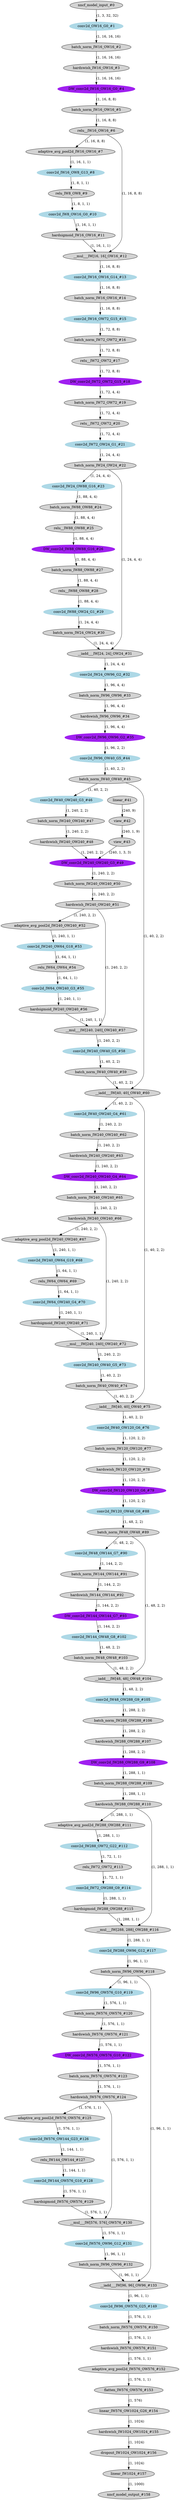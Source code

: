 strict digraph  {
"0 /nncf_model_input_0" [id=0, label="nncf_model_input_#0", style=filled, type=nncf_model_input];
"1 MobileNetV3/Sequential[features]/Conv2dNormActivation[0]/NNCFConv2d[0]/conv2d_0" [color=lightblue, id=1, label="conv2d_OW16_G0_#1", style=filled, type=conv2d];
"2 MobileNetV3/Sequential[features]/Conv2dNormActivation[0]/NNCFBatchNorm2d[1]/batch_norm_0" [id=2, label="batch_norm_IW16_OW16_#2", style=filled, type=batch_norm];
"3 MobileNetV3/Sequential[features]/Conv2dNormActivation[0]/Hardswish[2]/hardswish_0" [id=3, label="hardswish_IW16_OW16_#3", style=filled, type=hardswish];
"4 MobileNetV3/Sequential[features]/InvertedResidual[1]/Sequential[block]/Conv2dNormActivation[0]/NNCFConv2d[0]/conv2d_0" [color=purple, id=4, label="DW_conv2d_IW16_OW16_G0_#4", style=filled, type=conv2d];
"5 MobileNetV3/Sequential[features]/InvertedResidual[1]/Sequential[block]/Conv2dNormActivation[0]/NNCFBatchNorm2d[1]/batch_norm_0" [id=5, label="batch_norm_IW16_OW16_#5", style=filled, type=batch_norm];
"6 MobileNetV3/Sequential[features]/InvertedResidual[1]/Sequential[block]/Conv2dNormActivation[0]/ReLU[2]/relu__0" [id=6, label="relu__IW16_OW16_#6", style=filled, type=relu_];
"7 MobileNetV3/Sequential[features]/InvertedResidual[1]/Sequential[block]/SqueezeExcitation[1]/AdaptiveAvgPool2d[avgpool]/adaptive_avg_pool2d_0" [id=7, label="adaptive_avg_pool2d_IW16_OW16_#7", style=filled, type=adaptive_avg_pool2d];
"8 MobileNetV3/Sequential[features]/InvertedResidual[1]/Sequential[block]/SqueezeExcitation[1]/NNCFConv2d[fc1]/conv2d_0" [color=lightblue, id=8, label="conv2d_IW16_OW8_G13_#8", style=filled, type=conv2d];
"9 MobileNetV3/Sequential[features]/InvertedResidual[1]/Sequential[block]/SqueezeExcitation[1]/ReLU[activation]/relu_0" [id=9, label="relu_IW8_OW8_#9", style=filled, type=relu];
"10 MobileNetV3/Sequential[features]/InvertedResidual[1]/Sequential[block]/SqueezeExcitation[1]/NNCFConv2d[fc2]/conv2d_0" [color=lightblue, id=10, label="conv2d_IW8_OW16_G0_#10", style=filled, type=conv2d];
"11 MobileNetV3/Sequential[features]/InvertedResidual[1]/Sequential[block]/SqueezeExcitation[1]/Hardsigmoid[scale_activation]/hardsigmoid_0" [id=11, label="hardsigmoid_IW16_OW16_#11", style=filled, type=hardsigmoid];
"12 MobileNetV3/Sequential[features]/InvertedResidual[1]/Sequential[block]/SqueezeExcitation[1]/__mul___0" [id=12, label="__mul___IW[16, 16]_OW16_#12", style=filled, type=__mul__];
"13 MobileNetV3/Sequential[features]/InvertedResidual[1]/Sequential[block]/Conv2dNormActivation[2]/NNCFConv2d[0]/conv2d_0" [color=lightblue, id=13, label="conv2d_IW16_OW16_G14_#13", style=filled, type=conv2d];
"14 MobileNetV3/Sequential[features]/InvertedResidual[1]/Sequential[block]/Conv2dNormActivation[2]/NNCFBatchNorm2d[1]/batch_norm_0" [id=14, label="batch_norm_IW16_OW16_#14", style=filled, type=batch_norm];
"15 MobileNetV3/Sequential[features]/InvertedResidual[2]/Sequential[block]/Conv2dNormActivation[0]/NNCFConv2d[0]/conv2d_0" [color=lightblue, id=15, label="conv2d_IW16_OW72_G15_#15", style=filled, type=conv2d];
"16 MobileNetV3/Sequential[features]/InvertedResidual[2]/Sequential[block]/Conv2dNormActivation[0]/NNCFBatchNorm2d[1]/batch_norm_0" [id=16, label="batch_norm_IW72_OW72_#16", style=filled, type=batch_norm];
"17 MobileNetV3/Sequential[features]/InvertedResidual[2]/Sequential[block]/Conv2dNormActivation[0]/ReLU[2]/relu__0" [id=17, label="relu__IW72_OW72_#17", style=filled, type=relu_];
"18 MobileNetV3/Sequential[features]/InvertedResidual[2]/Sequential[block]/Conv2dNormActivation[1]/NNCFConv2d[0]/conv2d_0" [color=purple, id=18, label="DW_conv2d_IW72_OW72_G15_#18", style=filled, type=conv2d];
"19 MobileNetV3/Sequential[features]/InvertedResidual[2]/Sequential[block]/Conv2dNormActivation[1]/NNCFBatchNorm2d[1]/batch_norm_0" [id=19, label="batch_norm_IW72_OW72_#19", style=filled, type=batch_norm];
"20 MobileNetV3/Sequential[features]/InvertedResidual[2]/Sequential[block]/Conv2dNormActivation[1]/ReLU[2]/relu__0" [id=20, label="relu__IW72_OW72_#20", style=filled, type=relu_];
"21 MobileNetV3/Sequential[features]/InvertedResidual[2]/Sequential[block]/Conv2dNormActivation[2]/NNCFConv2d[0]/conv2d_0" [color=lightblue, id=21, label="conv2d_IW72_OW24_G1_#21", style=filled, type=conv2d];
"22 MobileNetV3/Sequential[features]/InvertedResidual[2]/Sequential[block]/Conv2dNormActivation[2]/NNCFBatchNorm2d[1]/batch_norm_0" [id=22, label="batch_norm_IW24_OW24_#22", style=filled, type=batch_norm];
"23 MobileNetV3/Sequential[features]/InvertedResidual[3]/Sequential[block]/Conv2dNormActivation[0]/NNCFConv2d[0]/conv2d_0" [color=lightblue, id=23, label="conv2d_IW24_OW88_G16_#23", style=filled, type=conv2d];
"24 MobileNetV3/Sequential[features]/InvertedResidual[3]/Sequential[block]/Conv2dNormActivation[0]/NNCFBatchNorm2d[1]/batch_norm_0" [id=24, label="batch_norm_IW88_OW88_#24", style=filled, type=batch_norm];
"25 MobileNetV3/Sequential[features]/InvertedResidual[3]/Sequential[block]/Conv2dNormActivation[0]/ReLU[2]/relu__0" [id=25, label="relu__IW88_OW88_#25", style=filled, type=relu_];
"26 MobileNetV3/Sequential[features]/InvertedResidual[3]/Sequential[block]/Conv2dNormActivation[1]/NNCFConv2d[0]/conv2d_0" [color=purple, id=26, label="DW_conv2d_IW88_OW88_G16_#26", style=filled, type=conv2d];
"27 MobileNetV3/Sequential[features]/InvertedResidual[3]/Sequential[block]/Conv2dNormActivation[1]/NNCFBatchNorm2d[1]/batch_norm_0" [id=27, label="batch_norm_IW88_OW88_#27", style=filled, type=batch_norm];
"28 MobileNetV3/Sequential[features]/InvertedResidual[3]/Sequential[block]/Conv2dNormActivation[1]/ReLU[2]/relu__0" [id=28, label="relu__IW88_OW88_#28", style=filled, type=relu_];
"29 MobileNetV3/Sequential[features]/InvertedResidual[3]/Sequential[block]/Conv2dNormActivation[2]/NNCFConv2d[0]/conv2d_0" [color=lightblue, id=29, label="conv2d_IW88_OW24_G1_#29", style=filled, type=conv2d];
"30 MobileNetV3/Sequential[features]/InvertedResidual[3]/Sequential[block]/Conv2dNormActivation[2]/NNCFBatchNorm2d[1]/batch_norm_0" [id=30, label="batch_norm_IW24_OW24_#30", style=filled, type=batch_norm];
"31 MobileNetV3/Sequential[features]/InvertedResidual[3]/__iadd___0" [id=31, label="__iadd___IW[24, 24]_OW24_#31", style=filled, type=__iadd__];
"32 MobileNetV3/Sequential[features]/InvertedResidual[4]/Sequential[block]/Conv2dNormActivation[0]/NNCFConv2d[0]/conv2d_0" [color=lightblue, id=32, label="conv2d_IW24_OW96_G2_#32", style=filled, type=conv2d];
"33 MobileNetV3/Sequential[features]/InvertedResidual[4]/Sequential[block]/Conv2dNormActivation[0]/NNCFBatchNorm2d[1]/batch_norm_0" [id=33, label="batch_norm_IW96_OW96_#33", style=filled, type=batch_norm];
"34 MobileNetV3/Sequential[features]/InvertedResidual[4]/Sequential[block]/Conv2dNormActivation[0]/Hardswish[2]/hardswish_0" [id=34, label="hardswish_IW96_OW96_#34", style=filled, type=hardswish];
"35 MobileNetV3/Sequential[features]/InvertedResidual[4]/Sequential[block]/Conv2dNormActivation[1]/NNCFConv2d[0]/conv2d_0" [color=purple, id=35, label="DW_conv2d_IW96_OW96_G2_#35", style=filled, type=conv2d];
"36 MobileNetV3/Sequential[features]/InvertedResidual[4]/Sequential[block]/Conv2dNormActivation[3]/NNCFConv2d[0]/conv2d_0" [color=lightblue, id=36, label="conv2d_IW96_OW40_G5_#44", style=filled, type=conv2d];
"37 MobileNetV3/Sequential[features]/InvertedResidual[4]/Sequential[block]/Conv2dNormActivation[3]/NNCFBatchNorm2d[1]/batch_norm_0" [id=37, label="batch_norm_IW40_OW40_#45", style=filled, type=batch_norm];
"38 MobileNetV3/Sequential[features]/InvertedResidual[5]/Sequential[block]/Conv2dNormActivation[0]/NNCFConv2d[0]/conv2d_0" [color=lightblue, id=38, label="conv2d_IW40_OW240_G3_#46", style=filled, type=conv2d];
"39 MobileNetV3/Sequential[features]/InvertedResidual[5]/Sequential[block]/Conv2dNormActivation[0]/NNCFBatchNorm2d[1]/batch_norm_0" [id=39, label="batch_norm_IW240_OW240_#47", style=filled, type=batch_norm];
"40 MobileNetV3/Sequential[features]/InvertedResidual[5]/Sequential[block]/Conv2dNormActivation[0]/Hardswish[2]/hardswish_0" [id=40, label="hardswish_IW240_OW240_#48", style=filled, type=hardswish];
"41 MobileNetV3/Sequential[features]/InvertedResidual[5]/Sequential[block]/Conv2dNormActivation[1]/NNCFConv2d[0]/ModuleDict[pre_ops]/UpdateWeight[3]/ElasticKernelConv2DOp[op]/linear_0" [id=41, label="linear_#41", style=filled, type=linear];
"42 MobileNetV3/Sequential[features]/InvertedResidual[5]/Sequential[block]/Conv2dNormActivation[1]/NNCFConv2d[0]/ModuleDict[pre_ops]/UpdateWeight[3]/ElasticKernelConv2DOp[op]/view_0" [id=42, label="view_#42", style=filled, type=view];
"43 MobileNetV3/Sequential[features]/InvertedResidual[5]/Sequential[block]/Conv2dNormActivation[1]/NNCFConv2d[0]/ModuleDict[pre_ops]/UpdateWeight[3]/ElasticKernelConv2DOp[op]/view_1" [id=43, label="view_#43", style=filled, type=view];
"44 MobileNetV3/Sequential[features]/InvertedResidual[5]/Sequential[block]/Conv2dNormActivation[1]/NNCFConv2d[0]/conv2d_0" [color=purple, id=44, label="DW_conv2d_IW240_OW240_G3_#49", style=filled, type=conv2d];
"45 MobileNetV3/Sequential[features]/InvertedResidual[5]/Sequential[block]/Conv2dNormActivation[1]/NNCFBatchNorm2d[1]/batch_norm_0" [id=45, label="batch_norm_IW240_OW240_#50", style=filled, type=batch_norm];
"46 MobileNetV3/Sequential[features]/InvertedResidual[5]/Sequential[block]/Conv2dNormActivation[1]/Hardswish[2]/hardswish_0" [id=46, label="hardswish_IW240_OW240_#51", style=filled, type=hardswish];
"47 MobileNetV3/Sequential[features]/InvertedResidual[5]/Sequential[block]/SqueezeExcitation[2]/AdaptiveAvgPool2d[avgpool]/adaptive_avg_pool2d_0" [id=47, label="adaptive_avg_pool2d_IW240_OW240_#52", style=filled, type=adaptive_avg_pool2d];
"48 MobileNetV3/Sequential[features]/InvertedResidual[5]/Sequential[block]/SqueezeExcitation[2]/NNCFConv2d[fc1]/conv2d_0" [color=lightblue, id=48, label="conv2d_IW240_OW64_G18_#53", style=filled, type=conv2d];
"49 MobileNetV3/Sequential[features]/InvertedResidual[5]/Sequential[block]/SqueezeExcitation[2]/ReLU[activation]/relu_0" [id=49, label="relu_IW64_OW64_#54", style=filled, type=relu];
"50 MobileNetV3/Sequential[features]/InvertedResidual[5]/Sequential[block]/SqueezeExcitation[2]/NNCFConv2d[fc2]/conv2d_0" [color=lightblue, id=50, label="conv2d_IW64_OW240_G3_#55", style=filled, type=conv2d];
"51 MobileNetV3/Sequential[features]/InvertedResidual[5]/Sequential[block]/SqueezeExcitation[2]/Hardsigmoid[scale_activation]/hardsigmoid_0" [id=51, label="hardsigmoid_IW240_OW240_#56", style=filled, type=hardsigmoid];
"52 MobileNetV3/Sequential[features]/InvertedResidual[5]/Sequential[block]/SqueezeExcitation[2]/__mul___0" [id=52, label="__mul___IW[240, 240]_OW240_#57", style=filled, type=__mul__];
"53 MobileNetV3/Sequential[features]/InvertedResidual[5]/Sequential[block]/Conv2dNormActivation[3]/NNCFConv2d[0]/conv2d_0" [color=lightblue, id=53, label="conv2d_IW240_OW40_G5_#58", style=filled, type=conv2d];
"54 MobileNetV3/Sequential[features]/InvertedResidual[5]/Sequential[block]/Conv2dNormActivation[3]/NNCFBatchNorm2d[1]/batch_norm_0" [id=54, label="batch_norm_IW40_OW40_#59", style=filled, type=batch_norm];
"55 MobileNetV3/Sequential[features]/InvertedResidual[5]/__iadd___0" [id=55, label="__iadd___IW[40, 40]_OW40_#60", style=filled, type=__iadd__];
"56 MobileNetV3/Sequential[features]/InvertedResidual[6]/Sequential[block]/Conv2dNormActivation[0]/NNCFConv2d[0]/conv2d_0" [color=lightblue, id=56, label="conv2d_IW40_OW240_G4_#61", style=filled, type=conv2d];
"57 MobileNetV3/Sequential[features]/InvertedResidual[6]/Sequential[block]/Conv2dNormActivation[0]/NNCFBatchNorm2d[1]/batch_norm_0" [id=57, label="batch_norm_IW240_OW240_#62", style=filled, type=batch_norm];
"58 MobileNetV3/Sequential[features]/InvertedResidual[6]/Sequential[block]/Conv2dNormActivation[0]/Hardswish[2]/hardswish_0" [id=58, label="hardswish_IW240_OW240_#63", style=filled, type=hardswish];
"59 MobileNetV3/Sequential[features]/InvertedResidual[6]/Sequential[block]/Conv2dNormActivation[1]/NNCFConv2d[0]/conv2d_0" [color=purple, id=59, label="DW_conv2d_IW240_OW240_G4_#64", style=filled, type=conv2d];
"60 MobileNetV3/Sequential[features]/InvertedResidual[6]/Sequential[block]/Conv2dNormActivation[1]/NNCFBatchNorm2d[1]/batch_norm_0" [id=60, label="batch_norm_IW240_OW240_#65", style=filled, type=batch_norm];
"61 MobileNetV3/Sequential[features]/InvertedResidual[6]/Sequential[block]/Conv2dNormActivation[1]/Hardswish[2]/hardswish_0" [id=61, label="hardswish_IW240_OW240_#66", style=filled, type=hardswish];
"62 MobileNetV3/Sequential[features]/InvertedResidual[6]/Sequential[block]/SqueezeExcitation[2]/AdaptiveAvgPool2d[avgpool]/adaptive_avg_pool2d_0" [id=62, label="adaptive_avg_pool2d_IW240_OW240_#67", style=filled, type=adaptive_avg_pool2d];
"63 MobileNetV3/Sequential[features]/InvertedResidual[6]/Sequential[block]/SqueezeExcitation[2]/NNCFConv2d[fc1]/conv2d_0" [color=lightblue, id=63, label="conv2d_IW240_OW64_G19_#68", style=filled, type=conv2d];
"64 MobileNetV3/Sequential[features]/InvertedResidual[6]/Sequential[block]/SqueezeExcitation[2]/ReLU[activation]/relu_0" [id=64, label="relu_IW64_OW64_#69", style=filled, type=relu];
"65 MobileNetV3/Sequential[features]/InvertedResidual[6]/Sequential[block]/SqueezeExcitation[2]/NNCFConv2d[fc2]/conv2d_0" [color=lightblue, id=65, label="conv2d_IW64_OW240_G4_#70", style=filled, type=conv2d];
"66 MobileNetV3/Sequential[features]/InvertedResidual[6]/Sequential[block]/SqueezeExcitation[2]/Hardsigmoid[scale_activation]/hardsigmoid_0" [id=66, label="hardsigmoid_IW240_OW240_#71", style=filled, type=hardsigmoid];
"67 MobileNetV3/Sequential[features]/InvertedResidual[6]/Sequential[block]/SqueezeExcitation[2]/__mul___0" [id=67, label="__mul___IW[240, 240]_OW240_#72", style=filled, type=__mul__];
"68 MobileNetV3/Sequential[features]/InvertedResidual[6]/Sequential[block]/Conv2dNormActivation[3]/NNCFConv2d[0]/conv2d_0" [color=lightblue, id=68, label="conv2d_IW240_OW40_G5_#73", style=filled, type=conv2d];
"69 MobileNetV3/Sequential[features]/InvertedResidual[6]/Sequential[block]/Conv2dNormActivation[3]/NNCFBatchNorm2d[1]/batch_norm_0" [id=69, label="batch_norm_IW40_OW40_#74", style=filled, type=batch_norm];
"70 MobileNetV3/Sequential[features]/InvertedResidual[6]/__iadd___0" [id=70, label="__iadd___IW[40, 40]_OW40_#75", style=filled, type=__iadd__];
"71 MobileNetV3/Sequential[features]/InvertedResidual[7]/Sequential[block]/Conv2dNormActivation[0]/NNCFConv2d[0]/conv2d_0" [color=lightblue, id=71, label="conv2d_IW40_OW120_G6_#76", style=filled, type=conv2d];
"72 MobileNetV3/Sequential[features]/InvertedResidual[7]/Sequential[block]/Conv2dNormActivation[0]/NNCFBatchNorm2d[1]/batch_norm_0" [id=72, label="batch_norm_IW120_OW120_#77", style=filled, type=batch_norm];
"73 MobileNetV3/Sequential[features]/InvertedResidual[7]/Sequential[block]/Conv2dNormActivation[0]/Hardswish[2]/hardswish_0" [id=73, label="hardswish_IW120_OW120_#78", style=filled, type=hardswish];
"74 MobileNetV3/Sequential[features]/InvertedResidual[7]/Sequential[block]/Conv2dNormActivation[1]/NNCFConv2d[0]/conv2d_0" [color=purple, id=74, label="DW_conv2d_IW120_OW120_G6_#79", style=filled, type=conv2d];
"75 MobileNetV3/Sequential[features]/InvertedResidual[7]/Sequential[block]/Conv2dNormActivation[3]/NNCFConv2d[0]/conv2d_0" [color=lightblue, id=75, label="conv2d_IW120_OW48_G8_#88", style=filled, type=conv2d];
"76 MobileNetV3/Sequential[features]/InvertedResidual[7]/Sequential[block]/Conv2dNormActivation[3]/NNCFBatchNorm2d[1]/batch_norm_0" [id=76, label="batch_norm_IW48_OW48_#89", style=filled, type=batch_norm];
"77 MobileNetV3/Sequential[features]/InvertedResidual[8]/Sequential[block]/Conv2dNormActivation[0]/NNCFConv2d[0]/conv2d_0" [color=lightblue, id=77, label="conv2d_IW48_OW144_G7_#90", style=filled, type=conv2d];
"78 MobileNetV3/Sequential[features]/InvertedResidual[8]/Sequential[block]/Conv2dNormActivation[0]/NNCFBatchNorm2d[1]/batch_norm_0" [id=78, label="batch_norm_IW144_OW144_#91", style=filled, type=batch_norm];
"79 MobileNetV3/Sequential[features]/InvertedResidual[8]/Sequential[block]/Conv2dNormActivation[0]/Hardswish[2]/hardswish_0" [id=79, label="hardswish_IW144_OW144_#92", style=filled, type=hardswish];
"80 MobileNetV3/Sequential[features]/InvertedResidual[8]/Sequential[block]/Conv2dNormActivation[1]/NNCFConv2d[0]/conv2d_0" [color=purple, id=80, label="DW_conv2d_IW144_OW144_G7_#93", style=filled, type=conv2d];
"81 MobileNetV3/Sequential[features]/InvertedResidual[8]/Sequential[block]/Conv2dNormActivation[3]/NNCFConv2d[0]/conv2d_0" [color=lightblue, id=81, label="conv2d_IW144_OW48_G8_#102", style=filled, type=conv2d];
"82 MobileNetV3/Sequential[features]/InvertedResidual[8]/Sequential[block]/Conv2dNormActivation[3]/NNCFBatchNorm2d[1]/batch_norm_0" [id=82, label="batch_norm_IW48_OW48_#103", style=filled, type=batch_norm];
"83 MobileNetV3/Sequential[features]/InvertedResidual[8]/__iadd___0" [id=83, label="__iadd___IW[48, 48]_OW48_#104", style=filled, type=__iadd__];
"84 MobileNetV3/Sequential[features]/InvertedResidual[9]/Sequential[block]/Conv2dNormActivation[0]/NNCFConv2d[0]/conv2d_0" [color=lightblue, id=84, label="conv2d_IW48_OW288_G9_#105", style=filled, type=conv2d];
"85 MobileNetV3/Sequential[features]/InvertedResidual[9]/Sequential[block]/Conv2dNormActivation[0]/NNCFBatchNorm2d[1]/batch_norm_0" [id=85, label="batch_norm_IW288_OW288_#106", style=filled, type=batch_norm];
"86 MobileNetV3/Sequential[features]/InvertedResidual[9]/Sequential[block]/Conv2dNormActivation[0]/Hardswish[2]/hardswish_0" [id=86, label="hardswish_IW288_OW288_#107", style=filled, type=hardswish];
"87 MobileNetV3/Sequential[features]/InvertedResidual[9]/Sequential[block]/Conv2dNormActivation[1]/NNCFConv2d[0]/conv2d_0" [color=purple, id=87, label="DW_conv2d_IW288_OW288_G9_#108", style=filled, type=conv2d];
"88 MobileNetV3/Sequential[features]/InvertedResidual[9]/Sequential[block]/Conv2dNormActivation[1]/NNCFBatchNorm2d[1]/batch_norm_0" [id=88, label="batch_norm_IW288_OW288_#109", style=filled, type=batch_norm];
"89 MobileNetV3/Sequential[features]/InvertedResidual[9]/Sequential[block]/Conv2dNormActivation[1]/Hardswish[2]/hardswish_0" [id=89, label="hardswish_IW288_OW288_#110", style=filled, type=hardswish];
"90 MobileNetV3/Sequential[features]/InvertedResidual[9]/Sequential[block]/SqueezeExcitation[2]/AdaptiveAvgPool2d[avgpool]/adaptive_avg_pool2d_0" [id=90, label="adaptive_avg_pool2d_IW288_OW288_#111", style=filled, type=adaptive_avg_pool2d];
"91 MobileNetV3/Sequential[features]/InvertedResidual[9]/Sequential[block]/SqueezeExcitation[2]/NNCFConv2d[fc1]/conv2d_0" [color=lightblue, id=91, label="conv2d_IW288_OW72_G22_#112", style=filled, type=conv2d];
"92 MobileNetV3/Sequential[features]/InvertedResidual[9]/Sequential[block]/SqueezeExcitation[2]/ReLU[activation]/relu_0" [id=92, label="relu_IW72_OW72_#113", style=filled, type=relu];
"93 MobileNetV3/Sequential[features]/InvertedResidual[9]/Sequential[block]/SqueezeExcitation[2]/NNCFConv2d[fc2]/conv2d_0" [color=lightblue, id=93, label="conv2d_IW72_OW288_G9_#114", style=filled, type=conv2d];
"94 MobileNetV3/Sequential[features]/InvertedResidual[9]/Sequential[block]/SqueezeExcitation[2]/Hardsigmoid[scale_activation]/hardsigmoid_0" [id=94, label="hardsigmoid_IW288_OW288_#115", style=filled, type=hardsigmoid];
"95 MobileNetV3/Sequential[features]/InvertedResidual[9]/Sequential[block]/SqueezeExcitation[2]/__mul___0" [id=95, label="__mul___IW[288, 288]_OW288_#116", style=filled, type=__mul__];
"96 MobileNetV3/Sequential[features]/InvertedResidual[9]/Sequential[block]/Conv2dNormActivation[3]/NNCFConv2d[0]/conv2d_0" [color=lightblue, id=96, label="conv2d_IW288_OW96_G12_#117", style=filled, type=conv2d];
"97 MobileNetV3/Sequential[features]/InvertedResidual[9]/Sequential[block]/Conv2dNormActivation[3]/NNCFBatchNorm2d[1]/batch_norm_0" [id=97, label="batch_norm_IW96_OW96_#118", style=filled, type=batch_norm];
"98 MobileNetV3/Sequential[features]/InvertedResidual[10]/Sequential[block]/Conv2dNormActivation[0]/NNCFConv2d[0]/conv2d_0" [color=lightblue, id=98, label="conv2d_IW96_OW576_G10_#119", style=filled, type=conv2d];
"99 MobileNetV3/Sequential[features]/InvertedResidual[10]/Sequential[block]/Conv2dNormActivation[0]/NNCFBatchNorm2d[1]/batch_norm_0" [id=99, label="batch_norm_IW576_OW576_#120", style=filled, type=batch_norm];
"100 MobileNetV3/Sequential[features]/InvertedResidual[10]/Sequential[block]/Conv2dNormActivation[0]/Hardswish[2]/hardswish_0" [id=100, label="hardswish_IW576_OW576_#121", style=filled, type=hardswish];
"101 MobileNetV3/Sequential[features]/InvertedResidual[10]/Sequential[block]/Conv2dNormActivation[1]/NNCFConv2d[0]/conv2d_0" [color=purple, id=101, label="DW_conv2d_IW576_OW576_G10_#122", style=filled, type=conv2d];
"102 MobileNetV3/Sequential[features]/InvertedResidual[10]/Sequential[block]/Conv2dNormActivation[1]/NNCFBatchNorm2d[1]/batch_norm_0" [id=102, label="batch_norm_IW576_OW576_#123", style=filled, type=batch_norm];
"103 MobileNetV3/Sequential[features]/InvertedResidual[10]/Sequential[block]/Conv2dNormActivation[1]/Hardswish[2]/hardswish_0" [id=103, label="hardswish_IW576_OW576_#124", style=filled, type=hardswish];
"104 MobileNetV3/Sequential[features]/InvertedResidual[10]/Sequential[block]/SqueezeExcitation[2]/AdaptiveAvgPool2d[avgpool]/adaptive_avg_pool2d_0" [id=104, label="adaptive_avg_pool2d_IW576_OW576_#125", style=filled, type=adaptive_avg_pool2d];
"105 MobileNetV3/Sequential[features]/InvertedResidual[10]/Sequential[block]/SqueezeExcitation[2]/NNCFConv2d[fc1]/conv2d_0" [color=lightblue, id=105, label="conv2d_IW576_OW144_G23_#126", style=filled, type=conv2d];
"106 MobileNetV3/Sequential[features]/InvertedResidual[10]/Sequential[block]/SqueezeExcitation[2]/ReLU[activation]/relu_0" [id=106, label="relu_IW144_OW144_#127", style=filled, type=relu];
"107 MobileNetV3/Sequential[features]/InvertedResidual[10]/Sequential[block]/SqueezeExcitation[2]/NNCFConv2d[fc2]/conv2d_0" [color=lightblue, id=107, label="conv2d_IW144_OW576_G10_#128", style=filled, type=conv2d];
"108 MobileNetV3/Sequential[features]/InvertedResidual[10]/Sequential[block]/SqueezeExcitation[2]/Hardsigmoid[scale_activation]/hardsigmoid_0" [id=108, label="hardsigmoid_IW576_OW576_#129", style=filled, type=hardsigmoid];
"109 MobileNetV3/Sequential[features]/InvertedResidual[10]/Sequential[block]/SqueezeExcitation[2]/__mul___0" [id=109, label="__mul___IW[576, 576]_OW576_#130", style=filled, type=__mul__];
"110 MobileNetV3/Sequential[features]/InvertedResidual[10]/Sequential[block]/Conv2dNormActivation[3]/NNCFConv2d[0]/conv2d_0" [color=lightblue, id=110, label="conv2d_IW576_OW96_G12_#131", style=filled, type=conv2d];
"111 MobileNetV3/Sequential[features]/InvertedResidual[10]/Sequential[block]/Conv2dNormActivation[3]/NNCFBatchNorm2d[1]/batch_norm_0" [id=111, label="batch_norm_IW96_OW96_#132", style=filled, type=batch_norm];
"112 MobileNetV3/Sequential[features]/InvertedResidual[10]/__iadd___0" [id=112, label="__iadd___IW[96, 96]_OW96_#133", style=filled, type=__iadd__];
"113 MobileNetV3/Sequential[features]/Conv2dNormActivation[12]/NNCFConv2d[0]/conv2d_0" [color=lightblue, id=113, label="conv2d_IW96_OW576_G25_#149", style=filled, type=conv2d];
"114 MobileNetV3/Sequential[features]/Conv2dNormActivation[12]/NNCFBatchNorm2d[1]/batch_norm_0" [id=114, label="batch_norm_IW576_OW576_#150", style=filled, type=batch_norm];
"115 MobileNetV3/Sequential[features]/Conv2dNormActivation[12]/Hardswish[2]/hardswish_0" [id=115, label="hardswish_IW576_OW576_#151", style=filled, type=hardswish];
"116 MobileNetV3/AdaptiveAvgPool2d[avgpool]/adaptive_avg_pool2d_0" [id=116, label="adaptive_avg_pool2d_IW576_OW576_#152", style=filled, type=adaptive_avg_pool2d];
"117 MobileNetV3/flatten_0" [id=117, label="flatten_IW576_OW576_#153", style=filled, type=flatten];
"118 MobileNetV3/Sequential[classifier]/NNCFLinear[0]/linear_0" [id=118, label="linear_IW576_OW1024_G26_#154", style=filled, type=linear];
"119 MobileNetV3/Sequential[classifier]/Hardswish[1]/hardswish_0" [id=119, label="hardswish_IW1024_OW1024_#155", style=filled, type=hardswish];
"120 MobileNetV3/Sequential[classifier]/Dropout[2]/dropout_0" [id=120, label="dropout_IW1024_OW1024_#156", style=filled, type=dropout];
"121 MobileNetV3/Sequential[classifier]/NNCFLinear[3]/linear_0" [id=121, label="linear_IW1024_#157", style=filled, type=linear];
"122 /nncf_model_output_0" [id=122, label="nncf_model_output_#158", style=filled, type=nncf_model_output];
"0 /nncf_model_input_0" -> "1 MobileNetV3/Sequential[features]/Conv2dNormActivation[0]/NNCFConv2d[0]/conv2d_0"  [label="(1, 3, 32, 32)", style=solid];
"1 MobileNetV3/Sequential[features]/Conv2dNormActivation[0]/NNCFConv2d[0]/conv2d_0" -> "2 MobileNetV3/Sequential[features]/Conv2dNormActivation[0]/NNCFBatchNorm2d[1]/batch_norm_0"  [label="(1, 16, 16, 16)", style=solid];
"2 MobileNetV3/Sequential[features]/Conv2dNormActivation[0]/NNCFBatchNorm2d[1]/batch_norm_0" -> "3 MobileNetV3/Sequential[features]/Conv2dNormActivation[0]/Hardswish[2]/hardswish_0"  [label="(1, 16, 16, 16)", style=solid];
"3 MobileNetV3/Sequential[features]/Conv2dNormActivation[0]/Hardswish[2]/hardswish_0" -> "4 MobileNetV3/Sequential[features]/InvertedResidual[1]/Sequential[block]/Conv2dNormActivation[0]/NNCFConv2d[0]/conv2d_0"  [label="(1, 16, 16, 16)", style=solid];
"4 MobileNetV3/Sequential[features]/InvertedResidual[1]/Sequential[block]/Conv2dNormActivation[0]/NNCFConv2d[0]/conv2d_0" -> "5 MobileNetV3/Sequential[features]/InvertedResidual[1]/Sequential[block]/Conv2dNormActivation[0]/NNCFBatchNorm2d[1]/batch_norm_0"  [label="(1, 16, 8, 8)", style=solid];
"5 MobileNetV3/Sequential[features]/InvertedResidual[1]/Sequential[block]/Conv2dNormActivation[0]/NNCFBatchNorm2d[1]/batch_norm_0" -> "6 MobileNetV3/Sequential[features]/InvertedResidual[1]/Sequential[block]/Conv2dNormActivation[0]/ReLU[2]/relu__0"  [label="(1, 16, 8, 8)", style=solid];
"6 MobileNetV3/Sequential[features]/InvertedResidual[1]/Sequential[block]/Conv2dNormActivation[0]/ReLU[2]/relu__0" -> "7 MobileNetV3/Sequential[features]/InvertedResidual[1]/Sequential[block]/SqueezeExcitation[1]/AdaptiveAvgPool2d[avgpool]/adaptive_avg_pool2d_0"  [label="(1, 16, 8, 8)", style=solid];
"7 MobileNetV3/Sequential[features]/InvertedResidual[1]/Sequential[block]/SqueezeExcitation[1]/AdaptiveAvgPool2d[avgpool]/adaptive_avg_pool2d_0" -> "8 MobileNetV3/Sequential[features]/InvertedResidual[1]/Sequential[block]/SqueezeExcitation[1]/NNCFConv2d[fc1]/conv2d_0"  [label="(1, 16, 1, 1)", style=solid];
"8 MobileNetV3/Sequential[features]/InvertedResidual[1]/Sequential[block]/SqueezeExcitation[1]/NNCFConv2d[fc1]/conv2d_0" -> "9 MobileNetV3/Sequential[features]/InvertedResidual[1]/Sequential[block]/SqueezeExcitation[1]/ReLU[activation]/relu_0"  [label="(1, 8, 1, 1)", style=solid];
"6 MobileNetV3/Sequential[features]/InvertedResidual[1]/Sequential[block]/Conv2dNormActivation[0]/ReLU[2]/relu__0" -> "12 MobileNetV3/Sequential[features]/InvertedResidual[1]/Sequential[block]/SqueezeExcitation[1]/__mul___0"  [label="(1, 16, 8, 8)", style=solid];
"9 MobileNetV3/Sequential[features]/InvertedResidual[1]/Sequential[block]/SqueezeExcitation[1]/ReLU[activation]/relu_0" -> "10 MobileNetV3/Sequential[features]/InvertedResidual[1]/Sequential[block]/SqueezeExcitation[1]/NNCFConv2d[fc2]/conv2d_0"  [label="(1, 8, 1, 1)", style=solid];
"10 MobileNetV3/Sequential[features]/InvertedResidual[1]/Sequential[block]/SqueezeExcitation[1]/NNCFConv2d[fc2]/conv2d_0" -> "11 MobileNetV3/Sequential[features]/InvertedResidual[1]/Sequential[block]/SqueezeExcitation[1]/Hardsigmoid[scale_activation]/hardsigmoid_0"  [label="(1, 16, 1, 1)", style=solid];
"11 MobileNetV3/Sequential[features]/InvertedResidual[1]/Sequential[block]/SqueezeExcitation[1]/Hardsigmoid[scale_activation]/hardsigmoid_0" -> "12 MobileNetV3/Sequential[features]/InvertedResidual[1]/Sequential[block]/SqueezeExcitation[1]/__mul___0"  [label="(1, 16, 1, 1)", style=solid];
"12 MobileNetV3/Sequential[features]/InvertedResidual[1]/Sequential[block]/SqueezeExcitation[1]/__mul___0" -> "13 MobileNetV3/Sequential[features]/InvertedResidual[1]/Sequential[block]/Conv2dNormActivation[2]/NNCFConv2d[0]/conv2d_0"  [label="(1, 16, 8, 8)", style=solid];
"13 MobileNetV3/Sequential[features]/InvertedResidual[1]/Sequential[block]/Conv2dNormActivation[2]/NNCFConv2d[0]/conv2d_0" -> "14 MobileNetV3/Sequential[features]/InvertedResidual[1]/Sequential[block]/Conv2dNormActivation[2]/NNCFBatchNorm2d[1]/batch_norm_0"  [label="(1, 16, 8, 8)", style=solid];
"14 MobileNetV3/Sequential[features]/InvertedResidual[1]/Sequential[block]/Conv2dNormActivation[2]/NNCFBatchNorm2d[1]/batch_norm_0" -> "15 MobileNetV3/Sequential[features]/InvertedResidual[2]/Sequential[block]/Conv2dNormActivation[0]/NNCFConv2d[0]/conv2d_0"  [label="(1, 16, 8, 8)", style=solid];
"15 MobileNetV3/Sequential[features]/InvertedResidual[2]/Sequential[block]/Conv2dNormActivation[0]/NNCFConv2d[0]/conv2d_0" -> "16 MobileNetV3/Sequential[features]/InvertedResidual[2]/Sequential[block]/Conv2dNormActivation[0]/NNCFBatchNorm2d[1]/batch_norm_0"  [label="(1, 72, 8, 8)", style=solid];
"16 MobileNetV3/Sequential[features]/InvertedResidual[2]/Sequential[block]/Conv2dNormActivation[0]/NNCFBatchNorm2d[1]/batch_norm_0" -> "17 MobileNetV3/Sequential[features]/InvertedResidual[2]/Sequential[block]/Conv2dNormActivation[0]/ReLU[2]/relu__0"  [label="(1, 72, 8, 8)", style=solid];
"17 MobileNetV3/Sequential[features]/InvertedResidual[2]/Sequential[block]/Conv2dNormActivation[0]/ReLU[2]/relu__0" -> "18 MobileNetV3/Sequential[features]/InvertedResidual[2]/Sequential[block]/Conv2dNormActivation[1]/NNCFConv2d[0]/conv2d_0"  [label="(1, 72, 8, 8)", style=solid];
"18 MobileNetV3/Sequential[features]/InvertedResidual[2]/Sequential[block]/Conv2dNormActivation[1]/NNCFConv2d[0]/conv2d_0" -> "19 MobileNetV3/Sequential[features]/InvertedResidual[2]/Sequential[block]/Conv2dNormActivation[1]/NNCFBatchNorm2d[1]/batch_norm_0"  [label="(1, 72, 4, 4)", style=solid];
"19 MobileNetV3/Sequential[features]/InvertedResidual[2]/Sequential[block]/Conv2dNormActivation[1]/NNCFBatchNorm2d[1]/batch_norm_0" -> "20 MobileNetV3/Sequential[features]/InvertedResidual[2]/Sequential[block]/Conv2dNormActivation[1]/ReLU[2]/relu__0"  [label="(1, 72, 4, 4)", style=solid];
"20 MobileNetV3/Sequential[features]/InvertedResidual[2]/Sequential[block]/Conv2dNormActivation[1]/ReLU[2]/relu__0" -> "21 MobileNetV3/Sequential[features]/InvertedResidual[2]/Sequential[block]/Conv2dNormActivation[2]/NNCFConv2d[0]/conv2d_0"  [label="(1, 72, 4, 4)", style=solid];
"21 MobileNetV3/Sequential[features]/InvertedResidual[2]/Sequential[block]/Conv2dNormActivation[2]/NNCFConv2d[0]/conv2d_0" -> "22 MobileNetV3/Sequential[features]/InvertedResidual[2]/Sequential[block]/Conv2dNormActivation[2]/NNCFBatchNorm2d[1]/batch_norm_0"  [label="(1, 24, 4, 4)", style=solid];
"22 MobileNetV3/Sequential[features]/InvertedResidual[2]/Sequential[block]/Conv2dNormActivation[2]/NNCFBatchNorm2d[1]/batch_norm_0" -> "23 MobileNetV3/Sequential[features]/InvertedResidual[3]/Sequential[block]/Conv2dNormActivation[0]/NNCFConv2d[0]/conv2d_0"  [label="(1, 24, 4, 4)", style=solid];
"22 MobileNetV3/Sequential[features]/InvertedResidual[2]/Sequential[block]/Conv2dNormActivation[2]/NNCFBatchNorm2d[1]/batch_norm_0" -> "31 MobileNetV3/Sequential[features]/InvertedResidual[3]/__iadd___0"  [label="(1, 24, 4, 4)", style=solid];
"23 MobileNetV3/Sequential[features]/InvertedResidual[3]/Sequential[block]/Conv2dNormActivation[0]/NNCFConv2d[0]/conv2d_0" -> "24 MobileNetV3/Sequential[features]/InvertedResidual[3]/Sequential[block]/Conv2dNormActivation[0]/NNCFBatchNorm2d[1]/batch_norm_0"  [label="(1, 88, 4, 4)", style=solid];
"24 MobileNetV3/Sequential[features]/InvertedResidual[3]/Sequential[block]/Conv2dNormActivation[0]/NNCFBatchNorm2d[1]/batch_norm_0" -> "25 MobileNetV3/Sequential[features]/InvertedResidual[3]/Sequential[block]/Conv2dNormActivation[0]/ReLU[2]/relu__0"  [label="(1, 88, 4, 4)", style=solid];
"25 MobileNetV3/Sequential[features]/InvertedResidual[3]/Sequential[block]/Conv2dNormActivation[0]/ReLU[2]/relu__0" -> "26 MobileNetV3/Sequential[features]/InvertedResidual[3]/Sequential[block]/Conv2dNormActivation[1]/NNCFConv2d[0]/conv2d_0"  [label="(1, 88, 4, 4)", style=solid];
"26 MobileNetV3/Sequential[features]/InvertedResidual[3]/Sequential[block]/Conv2dNormActivation[1]/NNCFConv2d[0]/conv2d_0" -> "27 MobileNetV3/Sequential[features]/InvertedResidual[3]/Sequential[block]/Conv2dNormActivation[1]/NNCFBatchNorm2d[1]/batch_norm_0"  [label="(1, 88, 4, 4)", style=solid];
"27 MobileNetV3/Sequential[features]/InvertedResidual[3]/Sequential[block]/Conv2dNormActivation[1]/NNCFBatchNorm2d[1]/batch_norm_0" -> "28 MobileNetV3/Sequential[features]/InvertedResidual[3]/Sequential[block]/Conv2dNormActivation[1]/ReLU[2]/relu__0"  [label="(1, 88, 4, 4)", style=solid];
"28 MobileNetV3/Sequential[features]/InvertedResidual[3]/Sequential[block]/Conv2dNormActivation[1]/ReLU[2]/relu__0" -> "29 MobileNetV3/Sequential[features]/InvertedResidual[3]/Sequential[block]/Conv2dNormActivation[2]/NNCFConv2d[0]/conv2d_0"  [label="(1, 88, 4, 4)", style=solid];
"29 MobileNetV3/Sequential[features]/InvertedResidual[3]/Sequential[block]/Conv2dNormActivation[2]/NNCFConv2d[0]/conv2d_0" -> "30 MobileNetV3/Sequential[features]/InvertedResidual[3]/Sequential[block]/Conv2dNormActivation[2]/NNCFBatchNorm2d[1]/batch_norm_0"  [label="(1, 24, 4, 4)", style=solid];
"30 MobileNetV3/Sequential[features]/InvertedResidual[3]/Sequential[block]/Conv2dNormActivation[2]/NNCFBatchNorm2d[1]/batch_norm_0" -> "31 MobileNetV3/Sequential[features]/InvertedResidual[3]/__iadd___0"  [label="(1, 24, 4, 4)", style=solid];
"31 MobileNetV3/Sequential[features]/InvertedResidual[3]/__iadd___0" -> "32 MobileNetV3/Sequential[features]/InvertedResidual[4]/Sequential[block]/Conv2dNormActivation[0]/NNCFConv2d[0]/conv2d_0"  [label="(1, 24, 4, 4)", style=solid];
"32 MobileNetV3/Sequential[features]/InvertedResidual[4]/Sequential[block]/Conv2dNormActivation[0]/NNCFConv2d[0]/conv2d_0" -> "33 MobileNetV3/Sequential[features]/InvertedResidual[4]/Sequential[block]/Conv2dNormActivation[0]/NNCFBatchNorm2d[1]/batch_norm_0"  [label="(1, 96, 4, 4)", style=solid];
"33 MobileNetV3/Sequential[features]/InvertedResidual[4]/Sequential[block]/Conv2dNormActivation[0]/NNCFBatchNorm2d[1]/batch_norm_0" -> "34 MobileNetV3/Sequential[features]/InvertedResidual[4]/Sequential[block]/Conv2dNormActivation[0]/Hardswish[2]/hardswish_0"  [label="(1, 96, 4, 4)", style=solid];
"34 MobileNetV3/Sequential[features]/InvertedResidual[4]/Sequential[block]/Conv2dNormActivation[0]/Hardswish[2]/hardswish_0" -> "35 MobileNetV3/Sequential[features]/InvertedResidual[4]/Sequential[block]/Conv2dNormActivation[1]/NNCFConv2d[0]/conv2d_0"  [label="(1, 96, 4, 4)", style=solid];
"35 MobileNetV3/Sequential[features]/InvertedResidual[4]/Sequential[block]/Conv2dNormActivation[1]/NNCFConv2d[0]/conv2d_0" -> "36 MobileNetV3/Sequential[features]/InvertedResidual[4]/Sequential[block]/Conv2dNormActivation[3]/NNCFConv2d[0]/conv2d_0"  [label="(1, 96, 2, 2)", style=solid];
"36 MobileNetV3/Sequential[features]/InvertedResidual[4]/Sequential[block]/Conv2dNormActivation[3]/NNCFConv2d[0]/conv2d_0" -> "37 MobileNetV3/Sequential[features]/InvertedResidual[4]/Sequential[block]/Conv2dNormActivation[3]/NNCFBatchNorm2d[1]/batch_norm_0"  [label="(1, 40, 2, 2)", style=solid];
"37 MobileNetV3/Sequential[features]/InvertedResidual[4]/Sequential[block]/Conv2dNormActivation[3]/NNCFBatchNorm2d[1]/batch_norm_0" -> "38 MobileNetV3/Sequential[features]/InvertedResidual[5]/Sequential[block]/Conv2dNormActivation[0]/NNCFConv2d[0]/conv2d_0"  [label="(1, 40, 2, 2)", style=solid];
"37 MobileNetV3/Sequential[features]/InvertedResidual[4]/Sequential[block]/Conv2dNormActivation[3]/NNCFBatchNorm2d[1]/batch_norm_0" -> "55 MobileNetV3/Sequential[features]/InvertedResidual[5]/__iadd___0"  [label="(1, 40, 2, 2)", style=solid];
"38 MobileNetV3/Sequential[features]/InvertedResidual[5]/Sequential[block]/Conv2dNormActivation[0]/NNCFConv2d[0]/conv2d_0" -> "39 MobileNetV3/Sequential[features]/InvertedResidual[5]/Sequential[block]/Conv2dNormActivation[0]/NNCFBatchNorm2d[1]/batch_norm_0"  [label="(1, 240, 2, 2)", style=solid];
"39 MobileNetV3/Sequential[features]/InvertedResidual[5]/Sequential[block]/Conv2dNormActivation[0]/NNCFBatchNorm2d[1]/batch_norm_0" -> "40 MobileNetV3/Sequential[features]/InvertedResidual[5]/Sequential[block]/Conv2dNormActivation[0]/Hardswish[2]/hardswish_0"  [label="(1, 240, 2, 2)", style=solid];
"40 MobileNetV3/Sequential[features]/InvertedResidual[5]/Sequential[block]/Conv2dNormActivation[0]/Hardswish[2]/hardswish_0" -> "44 MobileNetV3/Sequential[features]/InvertedResidual[5]/Sequential[block]/Conv2dNormActivation[1]/NNCFConv2d[0]/conv2d_0"  [label="(1, 240, 2, 2)", style=solid];
"41 MobileNetV3/Sequential[features]/InvertedResidual[5]/Sequential[block]/Conv2dNormActivation[1]/NNCFConv2d[0]/ModuleDict[pre_ops]/UpdateWeight[3]/ElasticKernelConv2DOp[op]/linear_0" -> "42 MobileNetV3/Sequential[features]/InvertedResidual[5]/Sequential[block]/Conv2dNormActivation[1]/NNCFConv2d[0]/ModuleDict[pre_ops]/UpdateWeight[3]/ElasticKernelConv2DOp[op]/view_0"  [label="(240, 9)", style=solid];
"42 MobileNetV3/Sequential[features]/InvertedResidual[5]/Sequential[block]/Conv2dNormActivation[1]/NNCFConv2d[0]/ModuleDict[pre_ops]/UpdateWeight[3]/ElasticKernelConv2DOp[op]/view_0" -> "43 MobileNetV3/Sequential[features]/InvertedResidual[5]/Sequential[block]/Conv2dNormActivation[1]/NNCFConv2d[0]/ModuleDict[pre_ops]/UpdateWeight[3]/ElasticKernelConv2DOp[op]/view_1"  [label="(240, 1, 9)", style=solid];
"43 MobileNetV3/Sequential[features]/InvertedResidual[5]/Sequential[block]/Conv2dNormActivation[1]/NNCFConv2d[0]/ModuleDict[pre_ops]/UpdateWeight[3]/ElasticKernelConv2DOp[op]/view_1" -> "44 MobileNetV3/Sequential[features]/InvertedResidual[5]/Sequential[block]/Conv2dNormActivation[1]/NNCFConv2d[0]/conv2d_0"  [label="(240, 1, 3, 3)", style=solid];
"44 MobileNetV3/Sequential[features]/InvertedResidual[5]/Sequential[block]/Conv2dNormActivation[1]/NNCFConv2d[0]/conv2d_0" -> "45 MobileNetV3/Sequential[features]/InvertedResidual[5]/Sequential[block]/Conv2dNormActivation[1]/NNCFBatchNorm2d[1]/batch_norm_0"  [label="(1, 240, 2, 2)", style=solid];
"45 MobileNetV3/Sequential[features]/InvertedResidual[5]/Sequential[block]/Conv2dNormActivation[1]/NNCFBatchNorm2d[1]/batch_norm_0" -> "46 MobileNetV3/Sequential[features]/InvertedResidual[5]/Sequential[block]/Conv2dNormActivation[1]/Hardswish[2]/hardswish_0"  [label="(1, 240, 2, 2)", style=solid];
"46 MobileNetV3/Sequential[features]/InvertedResidual[5]/Sequential[block]/Conv2dNormActivation[1]/Hardswish[2]/hardswish_0" -> "47 MobileNetV3/Sequential[features]/InvertedResidual[5]/Sequential[block]/SqueezeExcitation[2]/AdaptiveAvgPool2d[avgpool]/adaptive_avg_pool2d_0"  [label="(1, 240, 2, 2)", style=solid];
"46 MobileNetV3/Sequential[features]/InvertedResidual[5]/Sequential[block]/Conv2dNormActivation[1]/Hardswish[2]/hardswish_0" -> "52 MobileNetV3/Sequential[features]/InvertedResidual[5]/Sequential[block]/SqueezeExcitation[2]/__mul___0"  [label="(1, 240, 2, 2)", style=solid];
"47 MobileNetV3/Sequential[features]/InvertedResidual[5]/Sequential[block]/SqueezeExcitation[2]/AdaptiveAvgPool2d[avgpool]/adaptive_avg_pool2d_0" -> "48 MobileNetV3/Sequential[features]/InvertedResidual[5]/Sequential[block]/SqueezeExcitation[2]/NNCFConv2d[fc1]/conv2d_0"  [label="(1, 240, 1, 1)", style=solid];
"48 MobileNetV3/Sequential[features]/InvertedResidual[5]/Sequential[block]/SqueezeExcitation[2]/NNCFConv2d[fc1]/conv2d_0" -> "49 MobileNetV3/Sequential[features]/InvertedResidual[5]/Sequential[block]/SqueezeExcitation[2]/ReLU[activation]/relu_0"  [label="(1, 64, 1, 1)", style=solid];
"49 MobileNetV3/Sequential[features]/InvertedResidual[5]/Sequential[block]/SqueezeExcitation[2]/ReLU[activation]/relu_0" -> "50 MobileNetV3/Sequential[features]/InvertedResidual[5]/Sequential[block]/SqueezeExcitation[2]/NNCFConv2d[fc2]/conv2d_0"  [label="(1, 64, 1, 1)", style=solid];
"50 MobileNetV3/Sequential[features]/InvertedResidual[5]/Sequential[block]/SqueezeExcitation[2]/NNCFConv2d[fc2]/conv2d_0" -> "51 MobileNetV3/Sequential[features]/InvertedResidual[5]/Sequential[block]/SqueezeExcitation[2]/Hardsigmoid[scale_activation]/hardsigmoid_0"  [label="(1, 240, 1, 1)", style=solid];
"51 MobileNetV3/Sequential[features]/InvertedResidual[5]/Sequential[block]/SqueezeExcitation[2]/Hardsigmoid[scale_activation]/hardsigmoid_0" -> "52 MobileNetV3/Sequential[features]/InvertedResidual[5]/Sequential[block]/SqueezeExcitation[2]/__mul___0"  [label="(1, 240, 1, 1)", style=solid];
"52 MobileNetV3/Sequential[features]/InvertedResidual[5]/Sequential[block]/SqueezeExcitation[2]/__mul___0" -> "53 MobileNetV3/Sequential[features]/InvertedResidual[5]/Sequential[block]/Conv2dNormActivation[3]/NNCFConv2d[0]/conv2d_0"  [label="(1, 240, 2, 2)", style=solid];
"53 MobileNetV3/Sequential[features]/InvertedResidual[5]/Sequential[block]/Conv2dNormActivation[3]/NNCFConv2d[0]/conv2d_0" -> "54 MobileNetV3/Sequential[features]/InvertedResidual[5]/Sequential[block]/Conv2dNormActivation[3]/NNCFBatchNorm2d[1]/batch_norm_0"  [label="(1, 40, 2, 2)", style=solid];
"54 MobileNetV3/Sequential[features]/InvertedResidual[5]/Sequential[block]/Conv2dNormActivation[3]/NNCFBatchNorm2d[1]/batch_norm_0" -> "55 MobileNetV3/Sequential[features]/InvertedResidual[5]/__iadd___0"  [label="(1, 40, 2, 2)", style=solid];
"55 MobileNetV3/Sequential[features]/InvertedResidual[5]/__iadd___0" -> "56 MobileNetV3/Sequential[features]/InvertedResidual[6]/Sequential[block]/Conv2dNormActivation[0]/NNCFConv2d[0]/conv2d_0"  [label="(1, 40, 2, 2)", style=solid];
"55 MobileNetV3/Sequential[features]/InvertedResidual[5]/__iadd___0" -> "70 MobileNetV3/Sequential[features]/InvertedResidual[6]/__iadd___0"  [label="(1, 40, 2, 2)", style=solid];
"56 MobileNetV3/Sequential[features]/InvertedResidual[6]/Sequential[block]/Conv2dNormActivation[0]/NNCFConv2d[0]/conv2d_0" -> "57 MobileNetV3/Sequential[features]/InvertedResidual[6]/Sequential[block]/Conv2dNormActivation[0]/NNCFBatchNorm2d[1]/batch_norm_0"  [label="(1, 240, 2, 2)", style=solid];
"57 MobileNetV3/Sequential[features]/InvertedResidual[6]/Sequential[block]/Conv2dNormActivation[0]/NNCFBatchNorm2d[1]/batch_norm_0" -> "58 MobileNetV3/Sequential[features]/InvertedResidual[6]/Sequential[block]/Conv2dNormActivation[0]/Hardswish[2]/hardswish_0"  [label="(1, 240, 2, 2)", style=solid];
"58 MobileNetV3/Sequential[features]/InvertedResidual[6]/Sequential[block]/Conv2dNormActivation[0]/Hardswish[2]/hardswish_0" -> "59 MobileNetV3/Sequential[features]/InvertedResidual[6]/Sequential[block]/Conv2dNormActivation[1]/NNCFConv2d[0]/conv2d_0"  [label="(1, 240, 2, 2)", style=solid];
"59 MobileNetV3/Sequential[features]/InvertedResidual[6]/Sequential[block]/Conv2dNormActivation[1]/NNCFConv2d[0]/conv2d_0" -> "60 MobileNetV3/Sequential[features]/InvertedResidual[6]/Sequential[block]/Conv2dNormActivation[1]/NNCFBatchNorm2d[1]/batch_norm_0"  [label="(1, 240, 2, 2)", style=solid];
"60 MobileNetV3/Sequential[features]/InvertedResidual[6]/Sequential[block]/Conv2dNormActivation[1]/NNCFBatchNorm2d[1]/batch_norm_0" -> "61 MobileNetV3/Sequential[features]/InvertedResidual[6]/Sequential[block]/Conv2dNormActivation[1]/Hardswish[2]/hardswish_0"  [label="(1, 240, 2, 2)", style=solid];
"61 MobileNetV3/Sequential[features]/InvertedResidual[6]/Sequential[block]/Conv2dNormActivation[1]/Hardswish[2]/hardswish_0" -> "62 MobileNetV3/Sequential[features]/InvertedResidual[6]/Sequential[block]/SqueezeExcitation[2]/AdaptiveAvgPool2d[avgpool]/adaptive_avg_pool2d_0"  [label="(1, 240, 2, 2)", style=solid];
"61 MobileNetV3/Sequential[features]/InvertedResidual[6]/Sequential[block]/Conv2dNormActivation[1]/Hardswish[2]/hardswish_0" -> "67 MobileNetV3/Sequential[features]/InvertedResidual[6]/Sequential[block]/SqueezeExcitation[2]/__mul___0"  [label="(1, 240, 2, 2)", style=solid];
"62 MobileNetV3/Sequential[features]/InvertedResidual[6]/Sequential[block]/SqueezeExcitation[2]/AdaptiveAvgPool2d[avgpool]/adaptive_avg_pool2d_0" -> "63 MobileNetV3/Sequential[features]/InvertedResidual[6]/Sequential[block]/SqueezeExcitation[2]/NNCFConv2d[fc1]/conv2d_0"  [label="(1, 240, 1, 1)", style=solid];
"63 MobileNetV3/Sequential[features]/InvertedResidual[6]/Sequential[block]/SqueezeExcitation[2]/NNCFConv2d[fc1]/conv2d_0" -> "64 MobileNetV3/Sequential[features]/InvertedResidual[6]/Sequential[block]/SqueezeExcitation[2]/ReLU[activation]/relu_0"  [label="(1, 64, 1, 1)", style=solid];
"64 MobileNetV3/Sequential[features]/InvertedResidual[6]/Sequential[block]/SqueezeExcitation[2]/ReLU[activation]/relu_0" -> "65 MobileNetV3/Sequential[features]/InvertedResidual[6]/Sequential[block]/SqueezeExcitation[2]/NNCFConv2d[fc2]/conv2d_0"  [label="(1, 64, 1, 1)", style=solid];
"65 MobileNetV3/Sequential[features]/InvertedResidual[6]/Sequential[block]/SqueezeExcitation[2]/NNCFConv2d[fc2]/conv2d_0" -> "66 MobileNetV3/Sequential[features]/InvertedResidual[6]/Sequential[block]/SqueezeExcitation[2]/Hardsigmoid[scale_activation]/hardsigmoid_0"  [label="(1, 240, 1, 1)", style=solid];
"66 MobileNetV3/Sequential[features]/InvertedResidual[6]/Sequential[block]/SqueezeExcitation[2]/Hardsigmoid[scale_activation]/hardsigmoid_0" -> "67 MobileNetV3/Sequential[features]/InvertedResidual[6]/Sequential[block]/SqueezeExcitation[2]/__mul___0"  [label="(1, 240, 1, 1)", style=solid];
"67 MobileNetV3/Sequential[features]/InvertedResidual[6]/Sequential[block]/SqueezeExcitation[2]/__mul___0" -> "68 MobileNetV3/Sequential[features]/InvertedResidual[6]/Sequential[block]/Conv2dNormActivation[3]/NNCFConv2d[0]/conv2d_0"  [label="(1, 240, 2, 2)", style=solid];
"68 MobileNetV3/Sequential[features]/InvertedResidual[6]/Sequential[block]/Conv2dNormActivation[3]/NNCFConv2d[0]/conv2d_0" -> "69 MobileNetV3/Sequential[features]/InvertedResidual[6]/Sequential[block]/Conv2dNormActivation[3]/NNCFBatchNorm2d[1]/batch_norm_0"  [label="(1, 40, 2, 2)", style=solid];
"69 MobileNetV3/Sequential[features]/InvertedResidual[6]/Sequential[block]/Conv2dNormActivation[3]/NNCFBatchNorm2d[1]/batch_norm_0" -> "70 MobileNetV3/Sequential[features]/InvertedResidual[6]/__iadd___0"  [label="(1, 40, 2, 2)", style=solid];
"70 MobileNetV3/Sequential[features]/InvertedResidual[6]/__iadd___0" -> "71 MobileNetV3/Sequential[features]/InvertedResidual[7]/Sequential[block]/Conv2dNormActivation[0]/NNCFConv2d[0]/conv2d_0"  [label="(1, 40, 2, 2)", style=solid];
"71 MobileNetV3/Sequential[features]/InvertedResidual[7]/Sequential[block]/Conv2dNormActivation[0]/NNCFConv2d[0]/conv2d_0" -> "72 MobileNetV3/Sequential[features]/InvertedResidual[7]/Sequential[block]/Conv2dNormActivation[0]/NNCFBatchNorm2d[1]/batch_norm_0"  [label="(1, 120, 2, 2)", style=solid];
"72 MobileNetV3/Sequential[features]/InvertedResidual[7]/Sequential[block]/Conv2dNormActivation[0]/NNCFBatchNorm2d[1]/batch_norm_0" -> "73 MobileNetV3/Sequential[features]/InvertedResidual[7]/Sequential[block]/Conv2dNormActivation[0]/Hardswish[2]/hardswish_0"  [label="(1, 120, 2, 2)", style=solid];
"73 MobileNetV3/Sequential[features]/InvertedResidual[7]/Sequential[block]/Conv2dNormActivation[0]/Hardswish[2]/hardswish_0" -> "74 MobileNetV3/Sequential[features]/InvertedResidual[7]/Sequential[block]/Conv2dNormActivation[1]/NNCFConv2d[0]/conv2d_0"  [label="(1, 120, 2, 2)", style=solid];
"74 MobileNetV3/Sequential[features]/InvertedResidual[7]/Sequential[block]/Conv2dNormActivation[1]/NNCFConv2d[0]/conv2d_0" -> "75 MobileNetV3/Sequential[features]/InvertedResidual[7]/Sequential[block]/Conv2dNormActivation[3]/NNCFConv2d[0]/conv2d_0"  [label="(1, 120, 2, 2)", style=solid];
"75 MobileNetV3/Sequential[features]/InvertedResidual[7]/Sequential[block]/Conv2dNormActivation[3]/NNCFConv2d[0]/conv2d_0" -> "76 MobileNetV3/Sequential[features]/InvertedResidual[7]/Sequential[block]/Conv2dNormActivation[3]/NNCFBatchNorm2d[1]/batch_norm_0"  [label="(1, 48, 2, 2)", style=solid];
"76 MobileNetV3/Sequential[features]/InvertedResidual[7]/Sequential[block]/Conv2dNormActivation[3]/NNCFBatchNorm2d[1]/batch_norm_0" -> "77 MobileNetV3/Sequential[features]/InvertedResidual[8]/Sequential[block]/Conv2dNormActivation[0]/NNCFConv2d[0]/conv2d_0"  [label="(1, 48, 2, 2)", style=solid];
"76 MobileNetV3/Sequential[features]/InvertedResidual[7]/Sequential[block]/Conv2dNormActivation[3]/NNCFBatchNorm2d[1]/batch_norm_0" -> "83 MobileNetV3/Sequential[features]/InvertedResidual[8]/__iadd___0"  [label="(1, 48, 2, 2)", style=solid];
"77 MobileNetV3/Sequential[features]/InvertedResidual[8]/Sequential[block]/Conv2dNormActivation[0]/NNCFConv2d[0]/conv2d_0" -> "78 MobileNetV3/Sequential[features]/InvertedResidual[8]/Sequential[block]/Conv2dNormActivation[0]/NNCFBatchNorm2d[1]/batch_norm_0"  [label="(1, 144, 2, 2)", style=solid];
"78 MobileNetV3/Sequential[features]/InvertedResidual[8]/Sequential[block]/Conv2dNormActivation[0]/NNCFBatchNorm2d[1]/batch_norm_0" -> "79 MobileNetV3/Sequential[features]/InvertedResidual[8]/Sequential[block]/Conv2dNormActivation[0]/Hardswish[2]/hardswish_0"  [label="(1, 144, 2, 2)", style=solid];
"79 MobileNetV3/Sequential[features]/InvertedResidual[8]/Sequential[block]/Conv2dNormActivation[0]/Hardswish[2]/hardswish_0" -> "80 MobileNetV3/Sequential[features]/InvertedResidual[8]/Sequential[block]/Conv2dNormActivation[1]/NNCFConv2d[0]/conv2d_0"  [label="(1, 144, 2, 2)", style=solid];
"80 MobileNetV3/Sequential[features]/InvertedResidual[8]/Sequential[block]/Conv2dNormActivation[1]/NNCFConv2d[0]/conv2d_0" -> "81 MobileNetV3/Sequential[features]/InvertedResidual[8]/Sequential[block]/Conv2dNormActivation[3]/NNCFConv2d[0]/conv2d_0"  [label="(1, 144, 2, 2)", style=solid];
"81 MobileNetV3/Sequential[features]/InvertedResidual[8]/Sequential[block]/Conv2dNormActivation[3]/NNCFConv2d[0]/conv2d_0" -> "82 MobileNetV3/Sequential[features]/InvertedResidual[8]/Sequential[block]/Conv2dNormActivation[3]/NNCFBatchNorm2d[1]/batch_norm_0"  [label="(1, 48, 2, 2)", style=solid];
"82 MobileNetV3/Sequential[features]/InvertedResidual[8]/Sequential[block]/Conv2dNormActivation[3]/NNCFBatchNorm2d[1]/batch_norm_0" -> "83 MobileNetV3/Sequential[features]/InvertedResidual[8]/__iadd___0"  [label="(1, 48, 2, 2)", style=solid];
"83 MobileNetV3/Sequential[features]/InvertedResidual[8]/__iadd___0" -> "84 MobileNetV3/Sequential[features]/InvertedResidual[9]/Sequential[block]/Conv2dNormActivation[0]/NNCFConv2d[0]/conv2d_0"  [label="(1, 48, 2, 2)", style=solid];
"84 MobileNetV3/Sequential[features]/InvertedResidual[9]/Sequential[block]/Conv2dNormActivation[0]/NNCFConv2d[0]/conv2d_0" -> "85 MobileNetV3/Sequential[features]/InvertedResidual[9]/Sequential[block]/Conv2dNormActivation[0]/NNCFBatchNorm2d[1]/batch_norm_0"  [label="(1, 288, 2, 2)", style=solid];
"85 MobileNetV3/Sequential[features]/InvertedResidual[9]/Sequential[block]/Conv2dNormActivation[0]/NNCFBatchNorm2d[1]/batch_norm_0" -> "86 MobileNetV3/Sequential[features]/InvertedResidual[9]/Sequential[block]/Conv2dNormActivation[0]/Hardswish[2]/hardswish_0"  [label="(1, 288, 2, 2)", style=solid];
"86 MobileNetV3/Sequential[features]/InvertedResidual[9]/Sequential[block]/Conv2dNormActivation[0]/Hardswish[2]/hardswish_0" -> "87 MobileNetV3/Sequential[features]/InvertedResidual[9]/Sequential[block]/Conv2dNormActivation[1]/NNCFConv2d[0]/conv2d_0"  [label="(1, 288, 2, 2)", style=solid];
"87 MobileNetV3/Sequential[features]/InvertedResidual[9]/Sequential[block]/Conv2dNormActivation[1]/NNCFConv2d[0]/conv2d_0" -> "88 MobileNetV3/Sequential[features]/InvertedResidual[9]/Sequential[block]/Conv2dNormActivation[1]/NNCFBatchNorm2d[1]/batch_norm_0"  [label="(1, 288, 1, 1)", style=solid];
"88 MobileNetV3/Sequential[features]/InvertedResidual[9]/Sequential[block]/Conv2dNormActivation[1]/NNCFBatchNorm2d[1]/batch_norm_0" -> "89 MobileNetV3/Sequential[features]/InvertedResidual[9]/Sequential[block]/Conv2dNormActivation[1]/Hardswish[2]/hardswish_0"  [label="(1, 288, 1, 1)", style=solid];
"89 MobileNetV3/Sequential[features]/InvertedResidual[9]/Sequential[block]/Conv2dNormActivation[1]/Hardswish[2]/hardswish_0" -> "90 MobileNetV3/Sequential[features]/InvertedResidual[9]/Sequential[block]/SqueezeExcitation[2]/AdaptiveAvgPool2d[avgpool]/adaptive_avg_pool2d_0"  [label="(1, 288, 1, 1)", style=solid];
"89 MobileNetV3/Sequential[features]/InvertedResidual[9]/Sequential[block]/Conv2dNormActivation[1]/Hardswish[2]/hardswish_0" -> "95 MobileNetV3/Sequential[features]/InvertedResidual[9]/Sequential[block]/SqueezeExcitation[2]/__mul___0"  [label="(1, 288, 1, 1)", style=solid];
"90 MobileNetV3/Sequential[features]/InvertedResidual[9]/Sequential[block]/SqueezeExcitation[2]/AdaptiveAvgPool2d[avgpool]/adaptive_avg_pool2d_0" -> "91 MobileNetV3/Sequential[features]/InvertedResidual[9]/Sequential[block]/SqueezeExcitation[2]/NNCFConv2d[fc1]/conv2d_0"  [label="(1, 288, 1, 1)", style=solid];
"91 MobileNetV3/Sequential[features]/InvertedResidual[9]/Sequential[block]/SqueezeExcitation[2]/NNCFConv2d[fc1]/conv2d_0" -> "92 MobileNetV3/Sequential[features]/InvertedResidual[9]/Sequential[block]/SqueezeExcitation[2]/ReLU[activation]/relu_0"  [label="(1, 72, 1, 1)", style=solid];
"92 MobileNetV3/Sequential[features]/InvertedResidual[9]/Sequential[block]/SqueezeExcitation[2]/ReLU[activation]/relu_0" -> "93 MobileNetV3/Sequential[features]/InvertedResidual[9]/Sequential[block]/SqueezeExcitation[2]/NNCFConv2d[fc2]/conv2d_0"  [label="(1, 72, 1, 1)", style=solid];
"93 MobileNetV3/Sequential[features]/InvertedResidual[9]/Sequential[block]/SqueezeExcitation[2]/NNCFConv2d[fc2]/conv2d_0" -> "94 MobileNetV3/Sequential[features]/InvertedResidual[9]/Sequential[block]/SqueezeExcitation[2]/Hardsigmoid[scale_activation]/hardsigmoid_0"  [label="(1, 288, 1, 1)", style=solid];
"94 MobileNetV3/Sequential[features]/InvertedResidual[9]/Sequential[block]/SqueezeExcitation[2]/Hardsigmoid[scale_activation]/hardsigmoid_0" -> "95 MobileNetV3/Sequential[features]/InvertedResidual[9]/Sequential[block]/SqueezeExcitation[2]/__mul___0"  [label="(1, 288, 1, 1)", style=solid];
"95 MobileNetV3/Sequential[features]/InvertedResidual[9]/Sequential[block]/SqueezeExcitation[2]/__mul___0" -> "96 MobileNetV3/Sequential[features]/InvertedResidual[9]/Sequential[block]/Conv2dNormActivation[3]/NNCFConv2d[0]/conv2d_0"  [label="(1, 288, 1, 1)", style=solid];
"96 MobileNetV3/Sequential[features]/InvertedResidual[9]/Sequential[block]/Conv2dNormActivation[3]/NNCFConv2d[0]/conv2d_0" -> "97 MobileNetV3/Sequential[features]/InvertedResidual[9]/Sequential[block]/Conv2dNormActivation[3]/NNCFBatchNorm2d[1]/batch_norm_0"  [label="(1, 96, 1, 1)", style=solid];
"97 MobileNetV3/Sequential[features]/InvertedResidual[9]/Sequential[block]/Conv2dNormActivation[3]/NNCFBatchNorm2d[1]/batch_norm_0" -> "98 MobileNetV3/Sequential[features]/InvertedResidual[10]/Sequential[block]/Conv2dNormActivation[0]/NNCFConv2d[0]/conv2d_0"  [label="(1, 96, 1, 1)", style=solid];
"98 MobileNetV3/Sequential[features]/InvertedResidual[10]/Sequential[block]/Conv2dNormActivation[0]/NNCFConv2d[0]/conv2d_0" -> "99 MobileNetV3/Sequential[features]/InvertedResidual[10]/Sequential[block]/Conv2dNormActivation[0]/NNCFBatchNorm2d[1]/batch_norm_0"  [label="(1, 576, 1, 1)", style=solid];
"97 MobileNetV3/Sequential[features]/InvertedResidual[9]/Sequential[block]/Conv2dNormActivation[3]/NNCFBatchNorm2d[1]/batch_norm_0" -> "112 MobileNetV3/Sequential[features]/InvertedResidual[10]/__iadd___0"  [label="(1, 96, 1, 1)", style=solid];
"99 MobileNetV3/Sequential[features]/InvertedResidual[10]/Sequential[block]/Conv2dNormActivation[0]/NNCFBatchNorm2d[1]/batch_norm_0" -> "100 MobileNetV3/Sequential[features]/InvertedResidual[10]/Sequential[block]/Conv2dNormActivation[0]/Hardswish[2]/hardswish_0"  [label="(1, 576, 1, 1)", style=solid];
"100 MobileNetV3/Sequential[features]/InvertedResidual[10]/Sequential[block]/Conv2dNormActivation[0]/Hardswish[2]/hardswish_0" -> "101 MobileNetV3/Sequential[features]/InvertedResidual[10]/Sequential[block]/Conv2dNormActivation[1]/NNCFConv2d[0]/conv2d_0"  [label="(1, 576, 1, 1)", style=solid];
"101 MobileNetV3/Sequential[features]/InvertedResidual[10]/Sequential[block]/Conv2dNormActivation[1]/NNCFConv2d[0]/conv2d_0" -> "102 MobileNetV3/Sequential[features]/InvertedResidual[10]/Sequential[block]/Conv2dNormActivation[1]/NNCFBatchNorm2d[1]/batch_norm_0"  [label="(1, 576, 1, 1)", style=solid];
"102 MobileNetV3/Sequential[features]/InvertedResidual[10]/Sequential[block]/Conv2dNormActivation[1]/NNCFBatchNorm2d[1]/batch_norm_0" -> "103 MobileNetV3/Sequential[features]/InvertedResidual[10]/Sequential[block]/Conv2dNormActivation[1]/Hardswish[2]/hardswish_0"  [label="(1, 576, 1, 1)", style=solid];
"103 MobileNetV3/Sequential[features]/InvertedResidual[10]/Sequential[block]/Conv2dNormActivation[1]/Hardswish[2]/hardswish_0" -> "104 MobileNetV3/Sequential[features]/InvertedResidual[10]/Sequential[block]/SqueezeExcitation[2]/AdaptiveAvgPool2d[avgpool]/adaptive_avg_pool2d_0"  [label="(1, 576, 1, 1)", style=solid];
"103 MobileNetV3/Sequential[features]/InvertedResidual[10]/Sequential[block]/Conv2dNormActivation[1]/Hardswish[2]/hardswish_0" -> "109 MobileNetV3/Sequential[features]/InvertedResidual[10]/Sequential[block]/SqueezeExcitation[2]/__mul___0"  [label="(1, 576, 1, 1)", style=solid];
"104 MobileNetV3/Sequential[features]/InvertedResidual[10]/Sequential[block]/SqueezeExcitation[2]/AdaptiveAvgPool2d[avgpool]/adaptive_avg_pool2d_0" -> "105 MobileNetV3/Sequential[features]/InvertedResidual[10]/Sequential[block]/SqueezeExcitation[2]/NNCFConv2d[fc1]/conv2d_0"  [label="(1, 576, 1, 1)", style=solid];
"105 MobileNetV3/Sequential[features]/InvertedResidual[10]/Sequential[block]/SqueezeExcitation[2]/NNCFConv2d[fc1]/conv2d_0" -> "106 MobileNetV3/Sequential[features]/InvertedResidual[10]/Sequential[block]/SqueezeExcitation[2]/ReLU[activation]/relu_0"  [label="(1, 144, 1, 1)", style=solid];
"106 MobileNetV3/Sequential[features]/InvertedResidual[10]/Sequential[block]/SqueezeExcitation[2]/ReLU[activation]/relu_0" -> "107 MobileNetV3/Sequential[features]/InvertedResidual[10]/Sequential[block]/SqueezeExcitation[2]/NNCFConv2d[fc2]/conv2d_0"  [label="(1, 144, 1, 1)", style=solid];
"107 MobileNetV3/Sequential[features]/InvertedResidual[10]/Sequential[block]/SqueezeExcitation[2]/NNCFConv2d[fc2]/conv2d_0" -> "108 MobileNetV3/Sequential[features]/InvertedResidual[10]/Sequential[block]/SqueezeExcitation[2]/Hardsigmoid[scale_activation]/hardsigmoid_0"  [label="(1, 576, 1, 1)", style=solid];
"108 MobileNetV3/Sequential[features]/InvertedResidual[10]/Sequential[block]/SqueezeExcitation[2]/Hardsigmoid[scale_activation]/hardsigmoid_0" -> "109 MobileNetV3/Sequential[features]/InvertedResidual[10]/Sequential[block]/SqueezeExcitation[2]/__mul___0"  [label="(1, 576, 1, 1)", style=solid];
"109 MobileNetV3/Sequential[features]/InvertedResidual[10]/Sequential[block]/SqueezeExcitation[2]/__mul___0" -> "110 MobileNetV3/Sequential[features]/InvertedResidual[10]/Sequential[block]/Conv2dNormActivation[3]/NNCFConv2d[0]/conv2d_0"  [label="(1, 576, 1, 1)", style=solid];
"110 MobileNetV3/Sequential[features]/InvertedResidual[10]/Sequential[block]/Conv2dNormActivation[3]/NNCFConv2d[0]/conv2d_0" -> "111 MobileNetV3/Sequential[features]/InvertedResidual[10]/Sequential[block]/Conv2dNormActivation[3]/NNCFBatchNorm2d[1]/batch_norm_0"  [label="(1, 96, 1, 1)", style=solid];
"111 MobileNetV3/Sequential[features]/InvertedResidual[10]/Sequential[block]/Conv2dNormActivation[3]/NNCFBatchNorm2d[1]/batch_norm_0" -> "112 MobileNetV3/Sequential[features]/InvertedResidual[10]/__iadd___0"  [label="(1, 96, 1, 1)", style=solid];
"112 MobileNetV3/Sequential[features]/InvertedResidual[10]/__iadd___0" -> "113 MobileNetV3/Sequential[features]/Conv2dNormActivation[12]/NNCFConv2d[0]/conv2d_0"  [label="(1, 96, 1, 1)", style=solid];
"113 MobileNetV3/Sequential[features]/Conv2dNormActivation[12]/NNCFConv2d[0]/conv2d_0" -> "114 MobileNetV3/Sequential[features]/Conv2dNormActivation[12]/NNCFBatchNorm2d[1]/batch_norm_0"  [label="(1, 576, 1, 1)", style=solid];
"114 MobileNetV3/Sequential[features]/Conv2dNormActivation[12]/NNCFBatchNorm2d[1]/batch_norm_0" -> "115 MobileNetV3/Sequential[features]/Conv2dNormActivation[12]/Hardswish[2]/hardswish_0"  [label="(1, 576, 1, 1)", style=solid];
"115 MobileNetV3/Sequential[features]/Conv2dNormActivation[12]/Hardswish[2]/hardswish_0" -> "116 MobileNetV3/AdaptiveAvgPool2d[avgpool]/adaptive_avg_pool2d_0"  [label="(1, 576, 1, 1)", style=solid];
"116 MobileNetV3/AdaptiveAvgPool2d[avgpool]/adaptive_avg_pool2d_0" -> "117 MobileNetV3/flatten_0"  [label="(1, 576, 1, 1)", style=solid];
"117 MobileNetV3/flatten_0" -> "118 MobileNetV3/Sequential[classifier]/NNCFLinear[0]/linear_0"  [label="(1, 576)", style=solid];
"118 MobileNetV3/Sequential[classifier]/NNCFLinear[0]/linear_0" -> "119 MobileNetV3/Sequential[classifier]/Hardswish[1]/hardswish_0"  [label="(1, 1024)", style=solid];
"119 MobileNetV3/Sequential[classifier]/Hardswish[1]/hardswish_0" -> "120 MobileNetV3/Sequential[classifier]/Dropout[2]/dropout_0"  [label="(1, 1024)", style=solid];
"120 MobileNetV3/Sequential[classifier]/Dropout[2]/dropout_0" -> "121 MobileNetV3/Sequential[classifier]/NNCFLinear[3]/linear_0"  [label="(1, 1024)", style=solid];
"121 MobileNetV3/Sequential[classifier]/NNCFLinear[3]/linear_0" -> "122 /nncf_model_output_0"  [label="(1, 1000)", style=solid];
}
